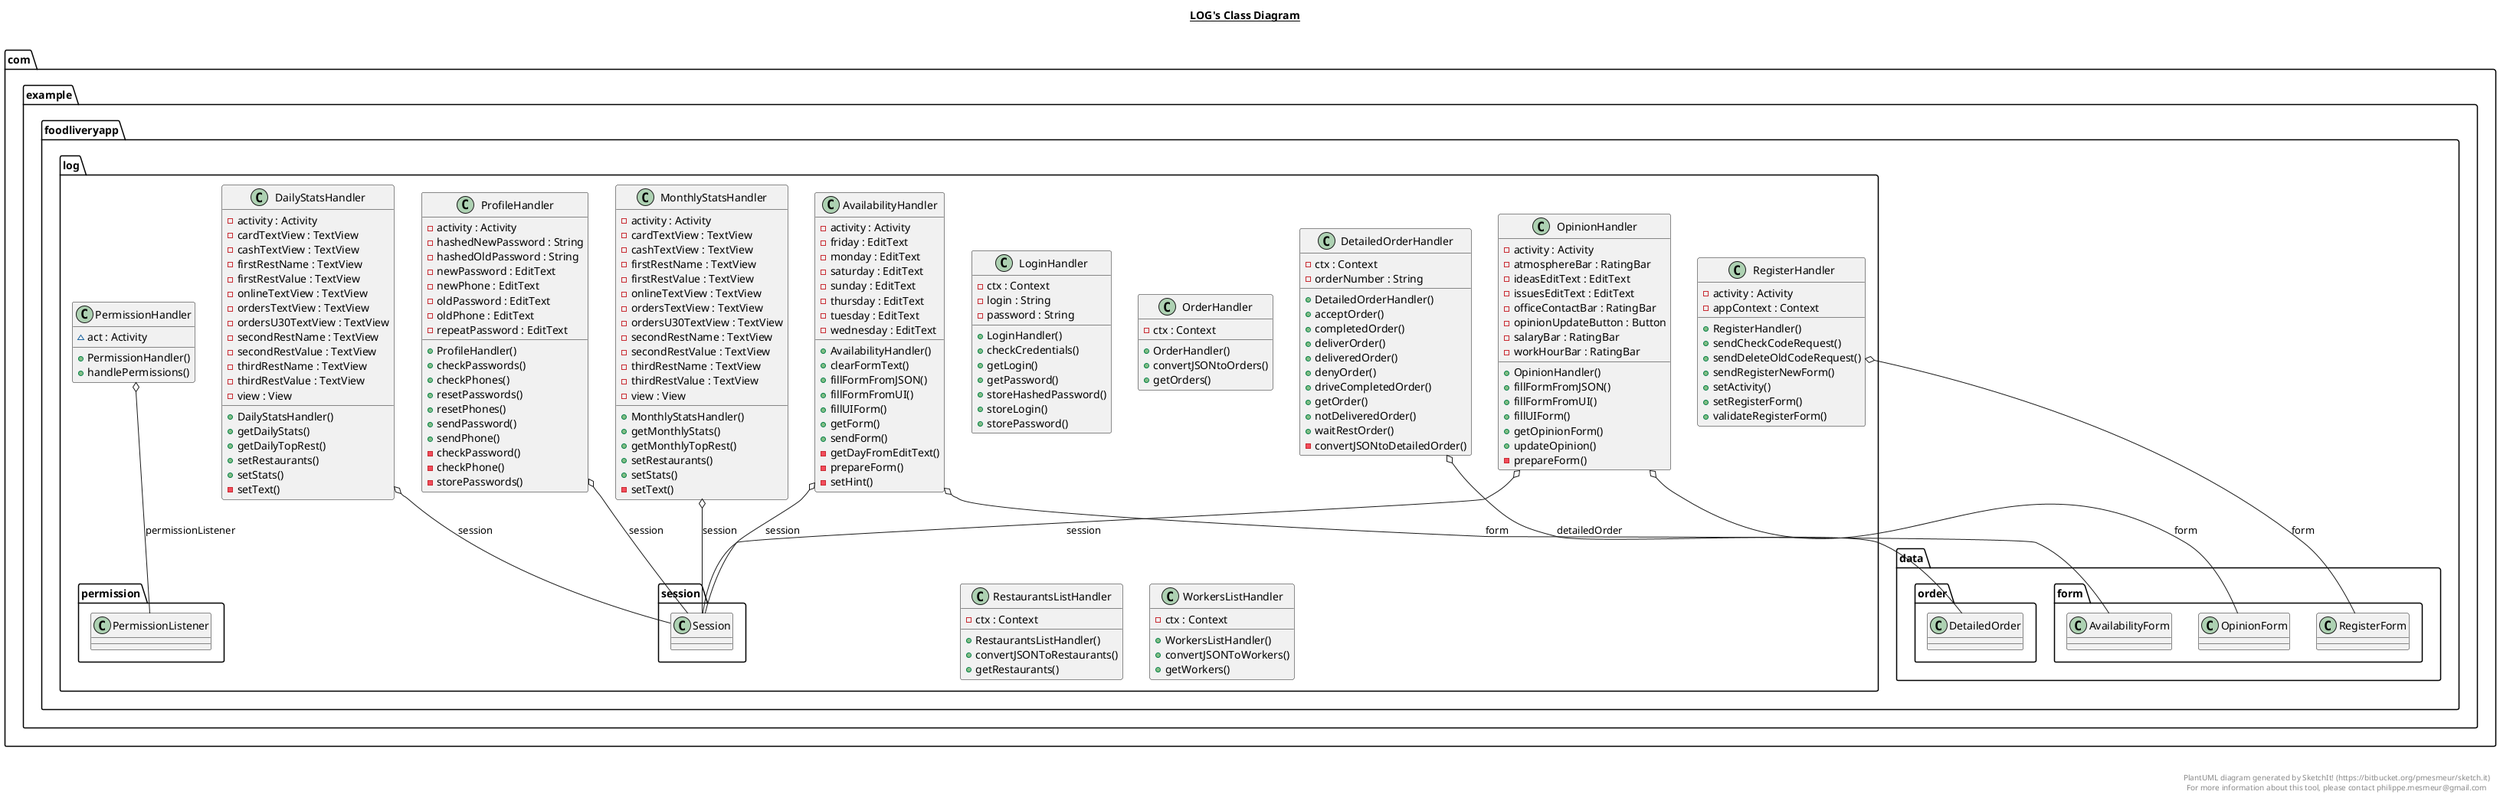 @startuml

title __LOG's Class Diagram__\n

  namespace com.example.foodliveryapp {
    namespace log {
      class com.example.foodliveryapp.log.AvailabilityHandler {
          - activity : Activity
          - friday : EditText
          - monday : EditText
          - saturday : EditText
          - sunday : EditText
          - thursday : EditText
          - tuesday : EditText
          - wednesday : EditText
          + AvailabilityHandler()
          + clearFormText()
          + fillFormFromJSON()
          + fillFormFromUI()
          + fillUIForm()
          + getForm()
          + sendForm()
          - getDayFromEditText()
          - prepareForm()
          - setHint()
      }
    }
  }
  

  namespace com.example.foodliveryapp {
    namespace log {
      class com.example.foodliveryapp.log.DailyStatsHandler {
          - activity : Activity
          - cardTextView : TextView
          - cashTextView : TextView
          - firstRestName : TextView
          - firstRestValue : TextView
          - onlineTextView : TextView
          - ordersTextView : TextView
          - ordersU30TextView : TextView
          - secondRestName : TextView
          - secondRestValue : TextView
          - thirdRestName : TextView
          - thirdRestValue : TextView
          - view : View
          + DailyStatsHandler()
          + getDailyStats()
          + getDailyTopRest()
          + setRestaurants()
          + setStats()
          - setText()
      }
    }
  }
  

  namespace com.example.foodliveryapp {
    namespace log {
      class com.example.foodliveryapp.log.DetailedOrderHandler {
          - ctx : Context
          - orderNumber : String
          + DetailedOrderHandler()
          + acceptOrder()
          + completedOrder()
          + deliverOrder()
          + deliveredOrder()
          + denyOrder()
          + driveCompletedOrder()
          + getOrder()
          + notDeliveredOrder()
          + waitRestOrder()
          - convertJSONtoDetailedOrder()
      }
    }
  }
  

  namespace com.example.foodliveryapp {
    namespace log {
      class com.example.foodliveryapp.log.LoginHandler {
          - ctx : Context
          - login : String
          - password : String
          + LoginHandler()
          + checkCredentials()
          + getLogin()
          + getPassword()
          + storeHashedPassword()
          + storeLogin()
          + storePassword()
      }
    }
  }
  

  namespace com.example.foodliveryapp {
    namespace log {
      class com.example.foodliveryapp.log.MonthlyStatsHandler {
          - activity : Activity
          - cardTextView : TextView
          - cashTextView : TextView
          - firstRestName : TextView
          - firstRestValue : TextView
          - onlineTextView : TextView
          - ordersTextView : TextView
          - ordersU30TextView : TextView
          - secondRestName : TextView
          - secondRestValue : TextView
          - thirdRestName : TextView
          - thirdRestValue : TextView
          - view : View
          + MonthlyStatsHandler()
          + getMonthlyStats()
          + getMonthlyTopRest()
          + setRestaurants()
          + setStats()
          - setText()
      }
    }
  }
  

  namespace com.example.foodliveryapp {
    namespace log {
      class com.example.foodliveryapp.log.OpinionHandler {
          - activity : Activity
          - atmosphereBar : RatingBar
          - ideasEditText : EditText
          - issuesEditText : EditText
          - officeContactBar : RatingBar
          - opinionUpdateButton : Button
          - salaryBar : RatingBar
          - workHourBar : RatingBar
          + OpinionHandler()
          + fillFormFromJSON()
          + fillFormFromUI()
          + fillUIForm()
          + getOpinionForm()
          + updateOpinion()
          - prepareForm()
      }
    }
  }
  

  namespace com.example.foodliveryapp {
    namespace log {
      class com.example.foodliveryapp.log.OrderHandler {
          - ctx : Context
          + OrderHandler()
          + convertJSONtoOrders()
          + getOrders()
      }
    }
  }
  

  namespace com.example.foodliveryapp {
    namespace log {
      class com.example.foodliveryapp.log.PermissionHandler {
          ~ act : Activity
          + PermissionHandler()
          + handlePermissions()
      }
    }
  }
  

  namespace com.example.foodliveryapp {
    namespace log {
      class com.example.foodliveryapp.log.ProfileHandler {
          - activity : Activity
          - hashedNewPassword : String
          - hashedOldPassword : String
          - newPassword : EditText
          - newPhone : EditText
          - oldPassword : EditText
          - oldPhone : EditText
          - repeatPassword : EditText
          + ProfileHandler()
          + checkPasswords()
          + checkPhones()
          + resetPasswords()
          + resetPhones()
          + sendPassword()
          + sendPhone()
          - checkPassword()
          - checkPhone()
          - storePasswords()
      }
    }
  }
  

  namespace com.example.foodliveryapp {
    namespace log {
      class com.example.foodliveryapp.log.RegisterHandler {
          - activity : Activity
          - appContext : Context
          + RegisterHandler()
          + sendCheckCodeRequest()
          + sendDeleteOldCodeRequest()
          + sendRegisterNewForm()
          + setActivity()
          + setRegisterForm()
          + validateRegisterForm()
      }
    }
  }
  

  namespace com.example.foodliveryapp {
    namespace log {
      class com.example.foodliveryapp.log.RestaurantsListHandler {
          - ctx : Context
          + RestaurantsListHandler()
          + convertJSONToRestaurants()
          + getRestaurants()
      }
    }
  }
  

  namespace com.example.foodliveryapp {
    namespace log {
      class com.example.foodliveryapp.log.WorkersListHandler {
          - ctx : Context
          + WorkersListHandler()
          + convertJSONToWorkers()
          + getWorkers()
      }
    }
  }
  

  com.example.foodliveryapp.log.AvailabilityHandler o-- com.example.foodliveryapp.data.form.AvailabilityForm : form
  com.example.foodliveryapp.log.AvailabilityHandler o-- com.example.foodliveryapp.log.session.Session : session
  com.example.foodliveryapp.log.DailyStatsHandler o-- com.example.foodliveryapp.log.session.Session : session
  com.example.foodliveryapp.log.DetailedOrderHandler o-- com.example.foodliveryapp.data.order.DetailedOrder : detailedOrder
  com.example.foodliveryapp.log.MonthlyStatsHandler o-- com.example.foodliveryapp.log.session.Session : session
  com.example.foodliveryapp.log.OpinionHandler o-- com.example.foodliveryapp.data.form.OpinionForm : form
  com.example.foodliveryapp.log.OpinionHandler o-- com.example.foodliveryapp.log.session.Session : session
  com.example.foodliveryapp.log.PermissionHandler o-- com.example.foodliveryapp.log.permission.PermissionListener : permissionListener
  com.example.foodliveryapp.log.ProfileHandler o-- com.example.foodliveryapp.log.session.Session : session
  com.example.foodliveryapp.log.RegisterHandler o-- com.example.foodliveryapp.data.form.RegisterForm : form


right footer


PlantUML diagram generated by SketchIt! (https://bitbucket.org/pmesmeur/sketch.it)
For more information about this tool, please contact philippe.mesmeur@gmail.com
endfooter

@enduml
